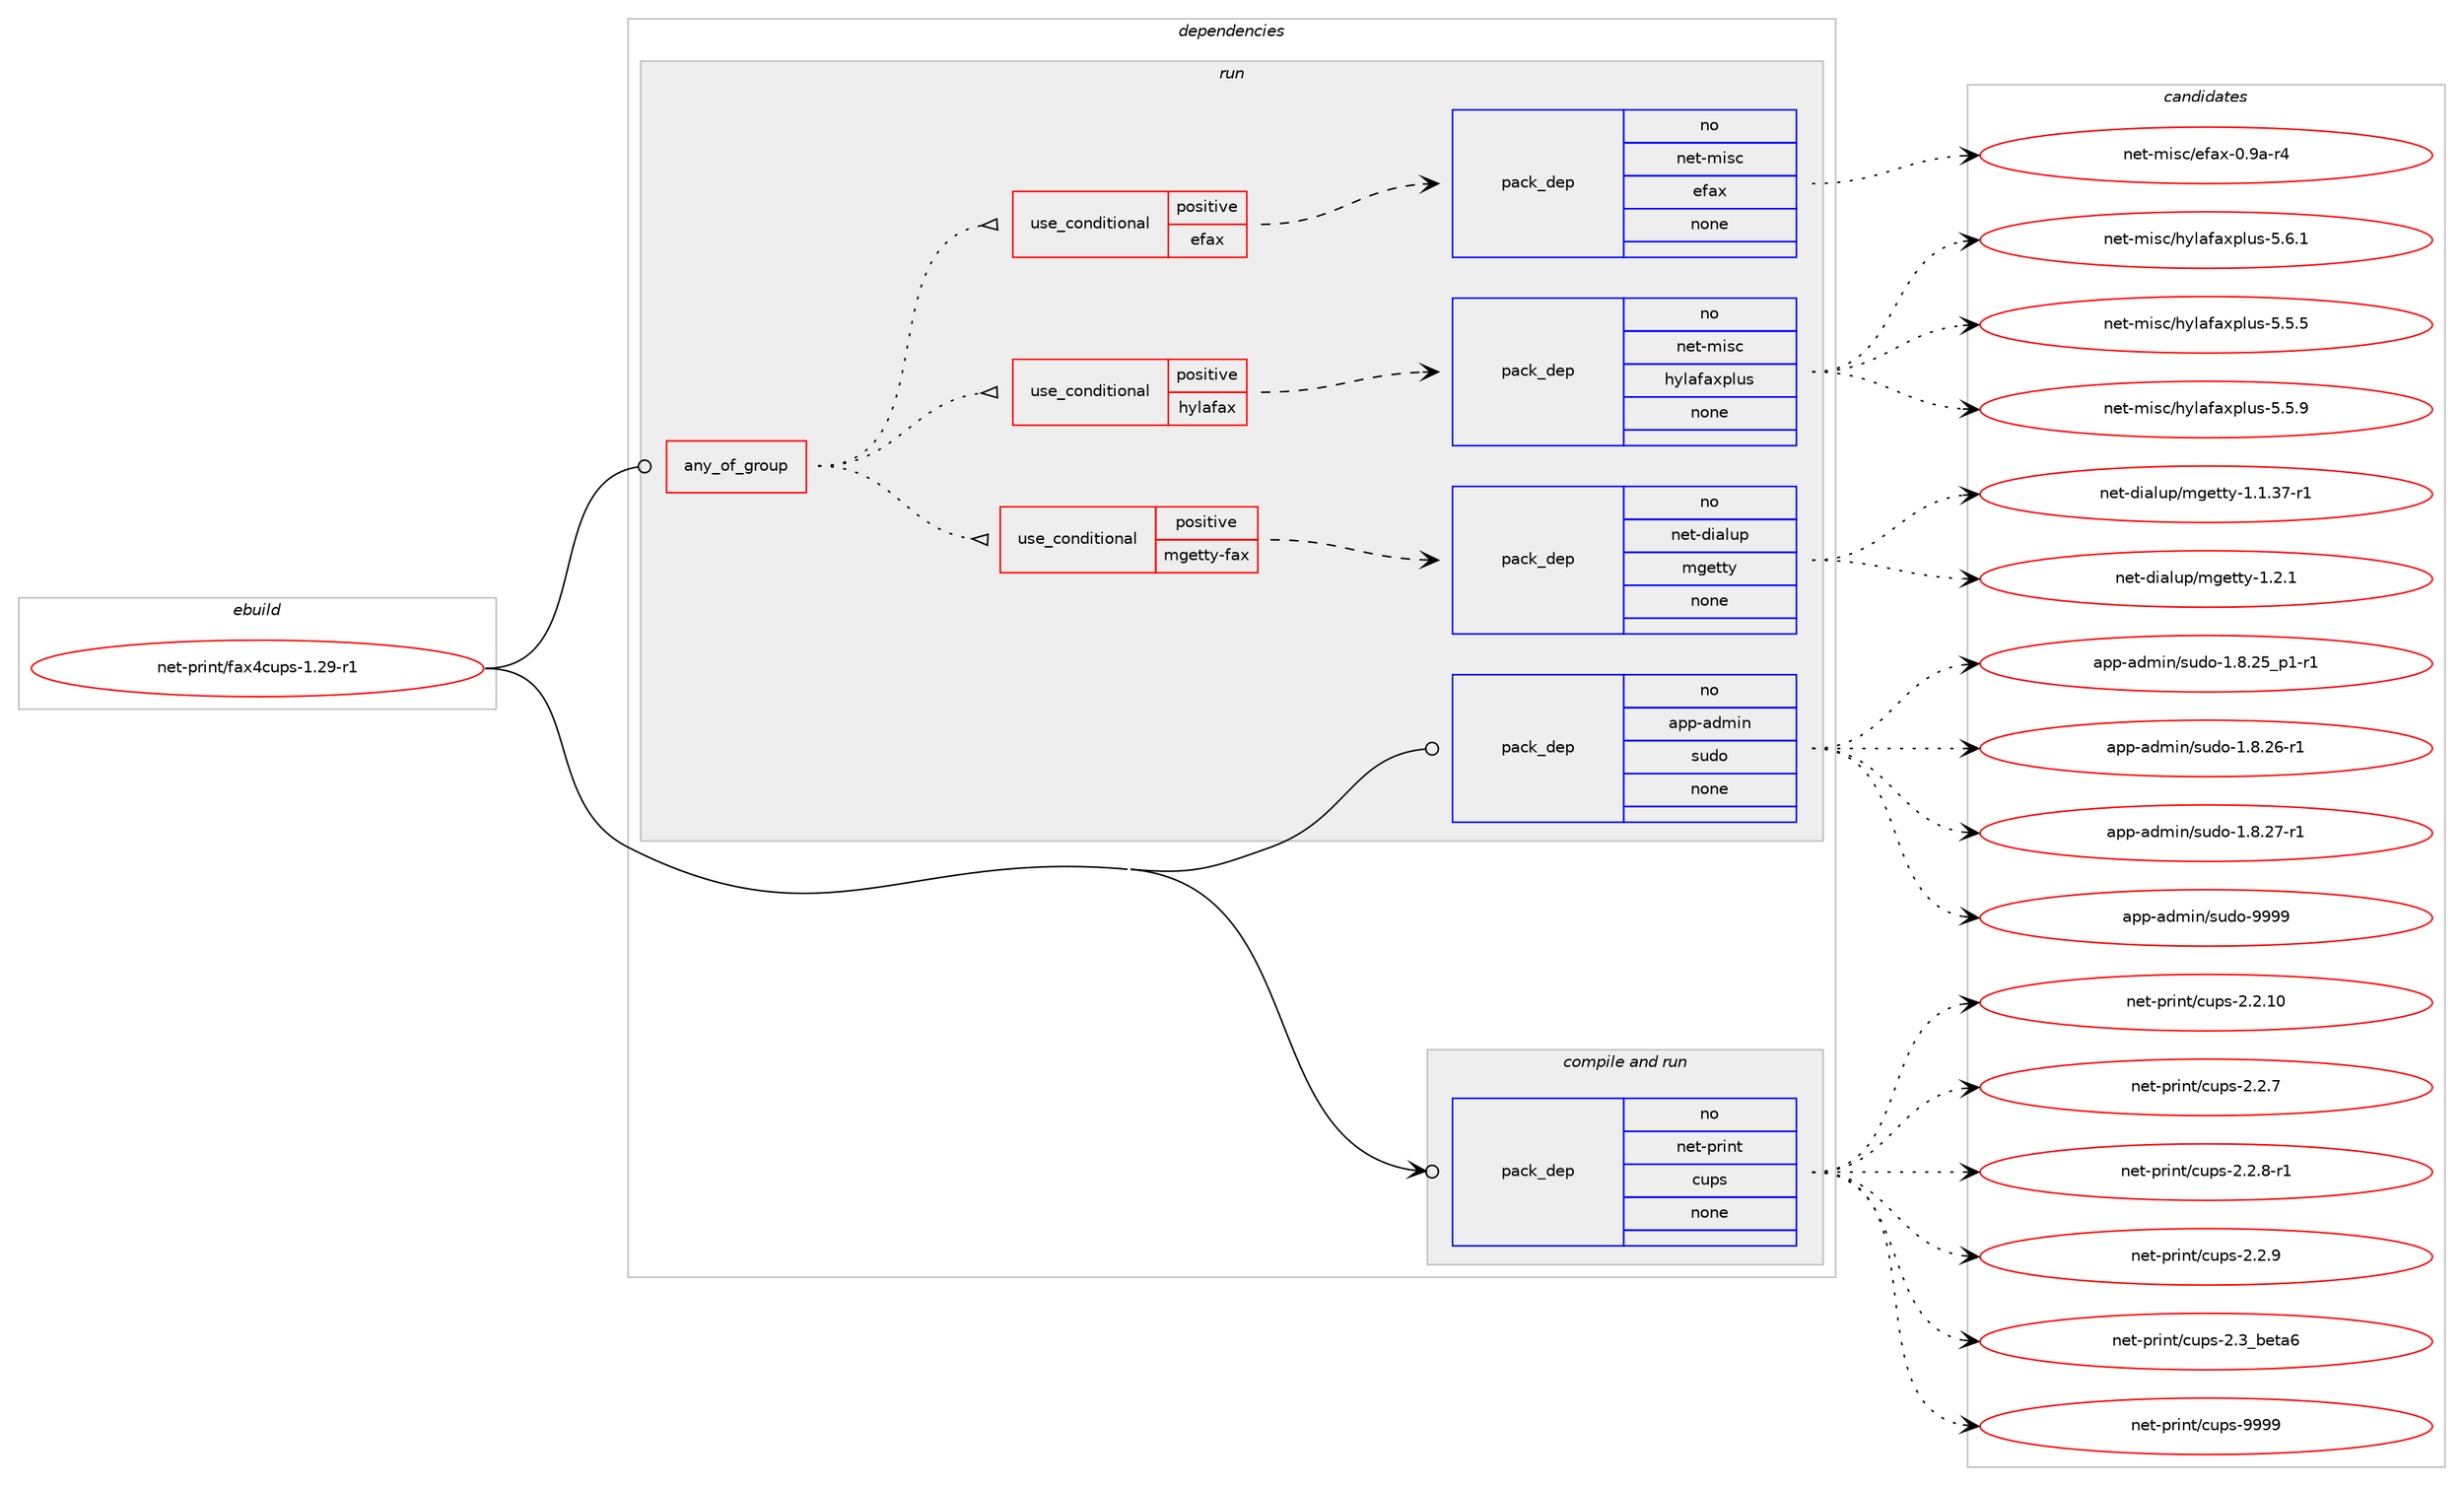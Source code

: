digraph prolog {

# *************
# Graph options
# *************

newrank=true;
concentrate=true;
compound=true;
graph [rankdir=LR,fontname=Helvetica,fontsize=10,ranksep=1.5];#, ranksep=2.5, nodesep=0.2];
edge  [arrowhead=vee];
node  [fontname=Helvetica,fontsize=10];

# **********
# The ebuild
# **********

subgraph cluster_leftcol {
color=gray;
rank=same;
label=<<i>ebuild</i>>;
id [label="net-print/fax4cups-1.29-r1", color=red, width=4, href="../net-print/fax4cups-1.29-r1.svg"];
}

# ****************
# The dependencies
# ****************

subgraph cluster_midcol {
color=gray;
label=<<i>dependencies</i>>;
subgraph cluster_compile {
fillcolor="#eeeeee";
style=filled;
label=<<i>compile</i>>;
}
subgraph cluster_compileandrun {
fillcolor="#eeeeee";
style=filled;
label=<<i>compile and run</i>>;
subgraph pack1199245 {
dependency1676999 [label=<<TABLE BORDER="0" CELLBORDER="1" CELLSPACING="0" CELLPADDING="4" WIDTH="220"><TR><TD ROWSPAN="6" CELLPADDING="30">pack_dep</TD></TR><TR><TD WIDTH="110">no</TD></TR><TR><TD>net-print</TD></TR><TR><TD>cups</TD></TR><TR><TD>none</TD></TR><TR><TD></TD></TR></TABLE>>, shape=none, color=blue];
}
id:e -> dependency1676999:w [weight=20,style="solid",arrowhead="odotvee"];
}
subgraph cluster_run {
fillcolor="#eeeeee";
style=filled;
label=<<i>run</i>>;
subgraph any26580 {
dependency1677000 [label=<<TABLE BORDER="0" CELLBORDER="1" CELLSPACING="0" CELLPADDING="4"><TR><TD CELLPADDING="10">any_of_group</TD></TR></TABLE>>, shape=none, color=red];subgraph cond450341 {
dependency1677001 [label=<<TABLE BORDER="0" CELLBORDER="1" CELLSPACING="0" CELLPADDING="4"><TR><TD ROWSPAN="3" CELLPADDING="10">use_conditional</TD></TR><TR><TD>positive</TD></TR><TR><TD>hylafax</TD></TR></TABLE>>, shape=none, color=red];
subgraph pack1199246 {
dependency1677002 [label=<<TABLE BORDER="0" CELLBORDER="1" CELLSPACING="0" CELLPADDING="4" WIDTH="220"><TR><TD ROWSPAN="6" CELLPADDING="30">pack_dep</TD></TR><TR><TD WIDTH="110">no</TD></TR><TR><TD>net-misc</TD></TR><TR><TD>hylafaxplus</TD></TR><TR><TD>none</TD></TR><TR><TD></TD></TR></TABLE>>, shape=none, color=blue];
}
dependency1677001:e -> dependency1677002:w [weight=20,style="dashed",arrowhead="vee"];
}
dependency1677000:e -> dependency1677001:w [weight=20,style="dotted",arrowhead="oinv"];
subgraph cond450342 {
dependency1677003 [label=<<TABLE BORDER="0" CELLBORDER="1" CELLSPACING="0" CELLPADDING="4"><TR><TD ROWSPAN="3" CELLPADDING="10">use_conditional</TD></TR><TR><TD>positive</TD></TR><TR><TD>efax</TD></TR></TABLE>>, shape=none, color=red];
subgraph pack1199247 {
dependency1677004 [label=<<TABLE BORDER="0" CELLBORDER="1" CELLSPACING="0" CELLPADDING="4" WIDTH="220"><TR><TD ROWSPAN="6" CELLPADDING="30">pack_dep</TD></TR><TR><TD WIDTH="110">no</TD></TR><TR><TD>net-misc</TD></TR><TR><TD>efax</TD></TR><TR><TD>none</TD></TR><TR><TD></TD></TR></TABLE>>, shape=none, color=blue];
}
dependency1677003:e -> dependency1677004:w [weight=20,style="dashed",arrowhead="vee"];
}
dependency1677000:e -> dependency1677003:w [weight=20,style="dotted",arrowhead="oinv"];
subgraph cond450343 {
dependency1677005 [label=<<TABLE BORDER="0" CELLBORDER="1" CELLSPACING="0" CELLPADDING="4"><TR><TD ROWSPAN="3" CELLPADDING="10">use_conditional</TD></TR><TR><TD>positive</TD></TR><TR><TD>mgetty-fax</TD></TR></TABLE>>, shape=none, color=red];
subgraph pack1199248 {
dependency1677006 [label=<<TABLE BORDER="0" CELLBORDER="1" CELLSPACING="0" CELLPADDING="4" WIDTH="220"><TR><TD ROWSPAN="6" CELLPADDING="30">pack_dep</TD></TR><TR><TD WIDTH="110">no</TD></TR><TR><TD>net-dialup</TD></TR><TR><TD>mgetty</TD></TR><TR><TD>none</TD></TR><TR><TD></TD></TR></TABLE>>, shape=none, color=blue];
}
dependency1677005:e -> dependency1677006:w [weight=20,style="dashed",arrowhead="vee"];
}
dependency1677000:e -> dependency1677005:w [weight=20,style="dotted",arrowhead="oinv"];
}
id:e -> dependency1677000:w [weight=20,style="solid",arrowhead="odot"];
subgraph pack1199249 {
dependency1677007 [label=<<TABLE BORDER="0" CELLBORDER="1" CELLSPACING="0" CELLPADDING="4" WIDTH="220"><TR><TD ROWSPAN="6" CELLPADDING="30">pack_dep</TD></TR><TR><TD WIDTH="110">no</TD></TR><TR><TD>app-admin</TD></TR><TR><TD>sudo</TD></TR><TR><TD>none</TD></TR><TR><TD></TD></TR></TABLE>>, shape=none, color=blue];
}
id:e -> dependency1677007:w [weight=20,style="solid",arrowhead="odot"];
}
}

# **************
# The candidates
# **************

subgraph cluster_choices {
rank=same;
color=gray;
label=<<i>candidates</i>>;

subgraph choice1199245 {
color=black;
nodesep=1;
choice11010111645112114105110116479911711211545504650464948 [label="net-print/cups-2.2.10", color=red, width=4,href="../net-print/cups-2.2.10.svg"];
choice110101116451121141051101164799117112115455046504655 [label="net-print/cups-2.2.7", color=red, width=4,href="../net-print/cups-2.2.7.svg"];
choice1101011164511211410511011647991171121154550465046564511449 [label="net-print/cups-2.2.8-r1", color=red, width=4,href="../net-print/cups-2.2.8-r1.svg"];
choice110101116451121141051101164799117112115455046504657 [label="net-print/cups-2.2.9", color=red, width=4,href="../net-print/cups-2.2.9.svg"];
choice1101011164511211410511011647991171121154550465195981011169754 [label="net-print/cups-2.3_beta6", color=red, width=4,href="../net-print/cups-2.3_beta6.svg"];
choice1101011164511211410511011647991171121154557575757 [label="net-print/cups-9999", color=red, width=4,href="../net-print/cups-9999.svg"];
dependency1676999:e -> choice11010111645112114105110116479911711211545504650464948:w [style=dotted,weight="100"];
dependency1676999:e -> choice110101116451121141051101164799117112115455046504655:w [style=dotted,weight="100"];
dependency1676999:e -> choice1101011164511211410511011647991171121154550465046564511449:w [style=dotted,weight="100"];
dependency1676999:e -> choice110101116451121141051101164799117112115455046504657:w [style=dotted,weight="100"];
dependency1676999:e -> choice1101011164511211410511011647991171121154550465195981011169754:w [style=dotted,weight="100"];
dependency1676999:e -> choice1101011164511211410511011647991171121154557575757:w [style=dotted,weight="100"];
}
subgraph choice1199246 {
color=black;
nodesep=1;
choice1101011164510910511599471041211089710297120112108117115455346534653 [label="net-misc/hylafaxplus-5.5.5", color=red, width=4,href="../net-misc/hylafaxplus-5.5.5.svg"];
choice1101011164510910511599471041211089710297120112108117115455346534657 [label="net-misc/hylafaxplus-5.5.9", color=red, width=4,href="../net-misc/hylafaxplus-5.5.9.svg"];
choice1101011164510910511599471041211089710297120112108117115455346544649 [label="net-misc/hylafaxplus-5.6.1", color=red, width=4,href="../net-misc/hylafaxplus-5.6.1.svg"];
dependency1677002:e -> choice1101011164510910511599471041211089710297120112108117115455346534653:w [style=dotted,weight="100"];
dependency1677002:e -> choice1101011164510910511599471041211089710297120112108117115455346534657:w [style=dotted,weight="100"];
dependency1677002:e -> choice1101011164510910511599471041211089710297120112108117115455346544649:w [style=dotted,weight="100"];
}
subgraph choice1199247 {
color=black;
nodesep=1;
choice1101011164510910511599471011029712045484657974511452 [label="net-misc/efax-0.9a-r4", color=red, width=4,href="../net-misc/efax-0.9a-r4.svg"];
dependency1677004:e -> choice1101011164510910511599471011029712045484657974511452:w [style=dotted,weight="100"];
}
subgraph choice1199248 {
color=black;
nodesep=1;
choice110101116451001059710811711247109103101116116121454946494651554511449 [label="net-dialup/mgetty-1.1.37-r1", color=red, width=4,href="../net-dialup/mgetty-1.1.37-r1.svg"];
choice110101116451001059710811711247109103101116116121454946504649 [label="net-dialup/mgetty-1.2.1", color=red, width=4,href="../net-dialup/mgetty-1.2.1.svg"];
dependency1677006:e -> choice110101116451001059710811711247109103101116116121454946494651554511449:w [style=dotted,weight="100"];
dependency1677006:e -> choice110101116451001059710811711247109103101116116121454946504649:w [style=dotted,weight="100"];
}
subgraph choice1199249 {
color=black;
nodesep=1;
choice971121124597100109105110471151171001114549465646505395112494511449 [label="app-admin/sudo-1.8.25_p1-r1", color=red, width=4,href="../app-admin/sudo-1.8.25_p1-r1.svg"];
choice97112112459710010910511047115117100111454946564650544511449 [label="app-admin/sudo-1.8.26-r1", color=red, width=4,href="../app-admin/sudo-1.8.26-r1.svg"];
choice97112112459710010910511047115117100111454946564650554511449 [label="app-admin/sudo-1.8.27-r1", color=red, width=4,href="../app-admin/sudo-1.8.27-r1.svg"];
choice971121124597100109105110471151171001114557575757 [label="app-admin/sudo-9999", color=red, width=4,href="../app-admin/sudo-9999.svg"];
dependency1677007:e -> choice971121124597100109105110471151171001114549465646505395112494511449:w [style=dotted,weight="100"];
dependency1677007:e -> choice97112112459710010910511047115117100111454946564650544511449:w [style=dotted,weight="100"];
dependency1677007:e -> choice97112112459710010910511047115117100111454946564650554511449:w [style=dotted,weight="100"];
dependency1677007:e -> choice971121124597100109105110471151171001114557575757:w [style=dotted,weight="100"];
}
}

}
